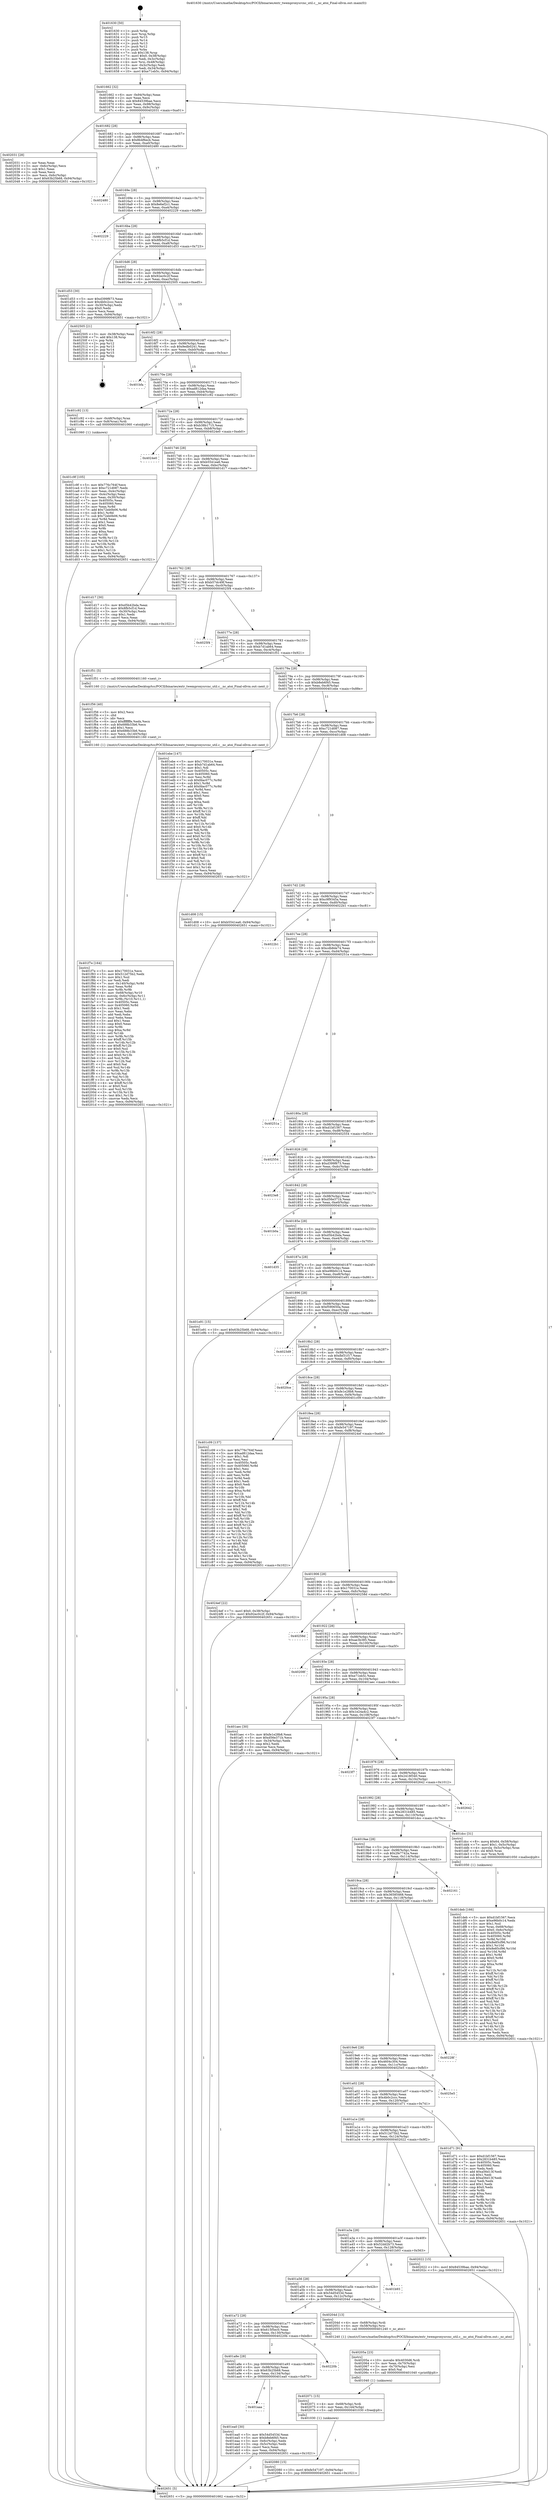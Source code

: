 digraph "0x401630" {
  label = "0x401630 (/mnt/c/Users/mathe/Desktop/tcc/POCII/binaries/extr_twemproxysrcnc_util.c__nc_atoi_Final-ollvm.out::main(0))"
  labelloc = "t"
  node[shape=record]

  Entry [label="",width=0.3,height=0.3,shape=circle,fillcolor=black,style=filled]
  "0x401662" [label="{
     0x401662 [32]\l
     | [instrs]\l
     &nbsp;&nbsp;0x401662 \<+6\>: mov -0x94(%rbp),%eax\l
     &nbsp;&nbsp;0x401668 \<+2\>: mov %eax,%ecx\l
     &nbsp;&nbsp;0x40166a \<+6\>: sub $0x84539bae,%ecx\l
     &nbsp;&nbsp;0x401670 \<+6\>: mov %eax,-0x98(%rbp)\l
     &nbsp;&nbsp;0x401676 \<+6\>: mov %ecx,-0x9c(%rbp)\l
     &nbsp;&nbsp;0x40167c \<+6\>: je 0000000000402031 \<main+0xa01\>\l
  }"]
  "0x402031" [label="{
     0x402031 [28]\l
     | [instrs]\l
     &nbsp;&nbsp;0x402031 \<+2\>: xor %eax,%eax\l
     &nbsp;&nbsp;0x402033 \<+3\>: mov -0x6c(%rbp),%ecx\l
     &nbsp;&nbsp;0x402036 \<+3\>: sub $0x1,%eax\l
     &nbsp;&nbsp;0x402039 \<+2\>: sub %eax,%ecx\l
     &nbsp;&nbsp;0x40203b \<+3\>: mov %ecx,-0x6c(%rbp)\l
     &nbsp;&nbsp;0x40203e \<+10\>: movl $0x63b25b68,-0x94(%rbp)\l
     &nbsp;&nbsp;0x402048 \<+5\>: jmp 0000000000402651 \<main+0x1021\>\l
  }"]
  "0x401682" [label="{
     0x401682 [28]\l
     | [instrs]\l
     &nbsp;&nbsp;0x401682 \<+5\>: jmp 0000000000401687 \<main+0x57\>\l
     &nbsp;&nbsp;0x401687 \<+6\>: mov -0x98(%rbp),%eax\l
     &nbsp;&nbsp;0x40168d \<+5\>: sub $0x8b4f6ecb,%eax\l
     &nbsp;&nbsp;0x401692 \<+6\>: mov %eax,-0xa0(%rbp)\l
     &nbsp;&nbsp;0x401698 \<+6\>: je 0000000000402480 \<main+0xe50\>\l
  }"]
  Exit [label="",width=0.3,height=0.3,shape=circle,fillcolor=black,style=filled,peripheries=2]
  "0x402480" [label="{
     0x402480\l
  }", style=dashed]
  "0x40169e" [label="{
     0x40169e [28]\l
     | [instrs]\l
     &nbsp;&nbsp;0x40169e \<+5\>: jmp 00000000004016a3 \<main+0x73\>\l
     &nbsp;&nbsp;0x4016a3 \<+6\>: mov -0x98(%rbp),%eax\l
     &nbsp;&nbsp;0x4016a9 \<+5\>: sub $0x8e6ef2c1,%eax\l
     &nbsp;&nbsp;0x4016ae \<+6\>: mov %eax,-0xa4(%rbp)\l
     &nbsp;&nbsp;0x4016b4 \<+6\>: je 0000000000402229 \<main+0xbf9\>\l
  }"]
  "0x402080" [label="{
     0x402080 [15]\l
     | [instrs]\l
     &nbsp;&nbsp;0x402080 \<+10\>: movl $0xfe547197,-0x94(%rbp)\l
     &nbsp;&nbsp;0x40208a \<+5\>: jmp 0000000000402651 \<main+0x1021\>\l
  }"]
  "0x402229" [label="{
     0x402229\l
  }", style=dashed]
  "0x4016ba" [label="{
     0x4016ba [28]\l
     | [instrs]\l
     &nbsp;&nbsp;0x4016ba \<+5\>: jmp 00000000004016bf \<main+0x8f\>\l
     &nbsp;&nbsp;0x4016bf \<+6\>: mov -0x98(%rbp),%eax\l
     &nbsp;&nbsp;0x4016c5 \<+5\>: sub $0x8fb5cf1d,%eax\l
     &nbsp;&nbsp;0x4016ca \<+6\>: mov %eax,-0xa8(%rbp)\l
     &nbsp;&nbsp;0x4016d0 \<+6\>: je 0000000000401d53 \<main+0x723\>\l
  }"]
  "0x402071" [label="{
     0x402071 [15]\l
     | [instrs]\l
     &nbsp;&nbsp;0x402071 \<+4\>: mov -0x68(%rbp),%rdi\l
     &nbsp;&nbsp;0x402075 \<+6\>: mov %eax,-0x144(%rbp)\l
     &nbsp;&nbsp;0x40207b \<+5\>: call 0000000000401030 \<free@plt\>\l
     | [calls]\l
     &nbsp;&nbsp;0x401030 \{1\} (unknown)\l
  }"]
  "0x401d53" [label="{
     0x401d53 [30]\l
     | [instrs]\l
     &nbsp;&nbsp;0x401d53 \<+5\>: mov $0xd399f673,%eax\l
     &nbsp;&nbsp;0x401d58 \<+5\>: mov $0x4b0c2ccc,%ecx\l
     &nbsp;&nbsp;0x401d5d \<+3\>: mov -0x30(%rbp),%edx\l
     &nbsp;&nbsp;0x401d60 \<+3\>: cmp $0x0,%edx\l
     &nbsp;&nbsp;0x401d63 \<+3\>: cmove %ecx,%eax\l
     &nbsp;&nbsp;0x401d66 \<+6\>: mov %eax,-0x94(%rbp)\l
     &nbsp;&nbsp;0x401d6c \<+5\>: jmp 0000000000402651 \<main+0x1021\>\l
  }"]
  "0x4016d6" [label="{
     0x4016d6 [28]\l
     | [instrs]\l
     &nbsp;&nbsp;0x4016d6 \<+5\>: jmp 00000000004016db \<main+0xab\>\l
     &nbsp;&nbsp;0x4016db \<+6\>: mov -0x98(%rbp),%eax\l
     &nbsp;&nbsp;0x4016e1 \<+5\>: sub $0x92ec0c2f,%eax\l
     &nbsp;&nbsp;0x4016e6 \<+6\>: mov %eax,-0xac(%rbp)\l
     &nbsp;&nbsp;0x4016ec \<+6\>: je 0000000000402505 \<main+0xed5\>\l
  }"]
  "0x40205a" [label="{
     0x40205a [23]\l
     | [instrs]\l
     &nbsp;&nbsp;0x40205a \<+10\>: movabs $0x4030d6,%rdi\l
     &nbsp;&nbsp;0x402064 \<+3\>: mov %eax,-0x70(%rbp)\l
     &nbsp;&nbsp;0x402067 \<+3\>: mov -0x70(%rbp),%esi\l
     &nbsp;&nbsp;0x40206a \<+2\>: mov $0x0,%al\l
     &nbsp;&nbsp;0x40206c \<+5\>: call 0000000000401040 \<printf@plt\>\l
     | [calls]\l
     &nbsp;&nbsp;0x401040 \{1\} (unknown)\l
  }"]
  "0x402505" [label="{
     0x402505 [21]\l
     | [instrs]\l
     &nbsp;&nbsp;0x402505 \<+3\>: mov -0x38(%rbp),%eax\l
     &nbsp;&nbsp;0x402508 \<+7\>: add $0x138,%rsp\l
     &nbsp;&nbsp;0x40250f \<+1\>: pop %rbx\l
     &nbsp;&nbsp;0x402510 \<+2\>: pop %r12\l
     &nbsp;&nbsp;0x402512 \<+2\>: pop %r13\l
     &nbsp;&nbsp;0x402514 \<+2\>: pop %r14\l
     &nbsp;&nbsp;0x402516 \<+2\>: pop %r15\l
     &nbsp;&nbsp;0x402518 \<+1\>: pop %rbp\l
     &nbsp;&nbsp;0x402519 \<+1\>: ret\l
  }"]
  "0x4016f2" [label="{
     0x4016f2 [28]\l
     | [instrs]\l
     &nbsp;&nbsp;0x4016f2 \<+5\>: jmp 00000000004016f7 \<main+0xc7\>\l
     &nbsp;&nbsp;0x4016f7 \<+6\>: mov -0x98(%rbp),%eax\l
     &nbsp;&nbsp;0x4016fd \<+5\>: sub $0x9edb0241,%eax\l
     &nbsp;&nbsp;0x401702 \<+6\>: mov %eax,-0xb0(%rbp)\l
     &nbsp;&nbsp;0x401708 \<+6\>: je 0000000000401bfa \<main+0x5ca\>\l
  }"]
  "0x401f7e" [label="{
     0x401f7e [164]\l
     | [instrs]\l
     &nbsp;&nbsp;0x401f7e \<+5\>: mov $0x170031e,%ecx\l
     &nbsp;&nbsp;0x401f83 \<+5\>: mov $0x512d75b2,%edx\l
     &nbsp;&nbsp;0x401f88 \<+3\>: mov $0x1,%sil\l
     &nbsp;&nbsp;0x401f8b \<+2\>: xor %edi,%edi\l
     &nbsp;&nbsp;0x401f8d \<+7\>: mov -0x140(%rbp),%r8d\l
     &nbsp;&nbsp;0x401f94 \<+4\>: imul %eax,%r8d\l
     &nbsp;&nbsp;0x401f98 \<+3\>: mov %r8b,%r9b\l
     &nbsp;&nbsp;0x401f9b \<+4\>: mov -0x68(%rbp),%r10\l
     &nbsp;&nbsp;0x401f9f \<+4\>: movslq -0x6c(%rbp),%r11\l
     &nbsp;&nbsp;0x401fa3 \<+4\>: mov %r9b,(%r10,%r11,1)\l
     &nbsp;&nbsp;0x401fa7 \<+7\>: mov 0x40505c,%eax\l
     &nbsp;&nbsp;0x401fae \<+8\>: mov 0x405060,%r8d\l
     &nbsp;&nbsp;0x401fb6 \<+3\>: sub $0x1,%edi\l
     &nbsp;&nbsp;0x401fb9 \<+2\>: mov %eax,%ebx\l
     &nbsp;&nbsp;0x401fbb \<+2\>: add %edi,%ebx\l
     &nbsp;&nbsp;0x401fbd \<+3\>: imul %ebx,%eax\l
     &nbsp;&nbsp;0x401fc0 \<+3\>: and $0x1,%eax\l
     &nbsp;&nbsp;0x401fc3 \<+3\>: cmp $0x0,%eax\l
     &nbsp;&nbsp;0x401fc6 \<+4\>: sete %r9b\l
     &nbsp;&nbsp;0x401fca \<+4\>: cmp $0xa,%r8d\l
     &nbsp;&nbsp;0x401fce \<+4\>: setl %r14b\l
     &nbsp;&nbsp;0x401fd2 \<+3\>: mov %r9b,%r15b\l
     &nbsp;&nbsp;0x401fd5 \<+4\>: xor $0xff,%r15b\l
     &nbsp;&nbsp;0x401fd9 \<+3\>: mov %r14b,%r12b\l
     &nbsp;&nbsp;0x401fdc \<+4\>: xor $0xff,%r12b\l
     &nbsp;&nbsp;0x401fe0 \<+4\>: xor $0x0,%sil\l
     &nbsp;&nbsp;0x401fe4 \<+3\>: mov %r15b,%r13b\l
     &nbsp;&nbsp;0x401fe7 \<+4\>: and $0x0,%r13b\l
     &nbsp;&nbsp;0x401feb \<+3\>: and %sil,%r9b\l
     &nbsp;&nbsp;0x401fee \<+3\>: mov %r12b,%al\l
     &nbsp;&nbsp;0x401ff1 \<+2\>: and $0x0,%al\l
     &nbsp;&nbsp;0x401ff3 \<+3\>: and %sil,%r14b\l
     &nbsp;&nbsp;0x401ff6 \<+3\>: or %r9b,%r13b\l
     &nbsp;&nbsp;0x401ff9 \<+3\>: or %r14b,%al\l
     &nbsp;&nbsp;0x401ffc \<+3\>: xor %al,%r13b\l
     &nbsp;&nbsp;0x401fff \<+3\>: or %r12b,%r15b\l
     &nbsp;&nbsp;0x402002 \<+4\>: xor $0xff,%r15b\l
     &nbsp;&nbsp;0x402006 \<+4\>: or $0x0,%sil\l
     &nbsp;&nbsp;0x40200a \<+3\>: and %sil,%r15b\l
     &nbsp;&nbsp;0x40200d \<+3\>: or %r15b,%r13b\l
     &nbsp;&nbsp;0x402010 \<+4\>: test $0x1,%r13b\l
     &nbsp;&nbsp;0x402014 \<+3\>: cmovne %edx,%ecx\l
     &nbsp;&nbsp;0x402017 \<+6\>: mov %ecx,-0x94(%rbp)\l
     &nbsp;&nbsp;0x40201d \<+5\>: jmp 0000000000402651 \<main+0x1021\>\l
  }"]
  "0x401bfa" [label="{
     0x401bfa\l
  }", style=dashed]
  "0x40170e" [label="{
     0x40170e [28]\l
     | [instrs]\l
     &nbsp;&nbsp;0x40170e \<+5\>: jmp 0000000000401713 \<main+0xe3\>\l
     &nbsp;&nbsp;0x401713 \<+6\>: mov -0x98(%rbp),%eax\l
     &nbsp;&nbsp;0x401719 \<+5\>: sub $0xad812daa,%eax\l
     &nbsp;&nbsp;0x40171e \<+6\>: mov %eax,-0xb4(%rbp)\l
     &nbsp;&nbsp;0x401724 \<+6\>: je 0000000000401c92 \<main+0x662\>\l
  }"]
  "0x401f56" [label="{
     0x401f56 [40]\l
     | [instrs]\l
     &nbsp;&nbsp;0x401f56 \<+5\>: mov $0x2,%ecx\l
     &nbsp;&nbsp;0x401f5b \<+1\>: cltd\l
     &nbsp;&nbsp;0x401f5c \<+2\>: idiv %ecx\l
     &nbsp;&nbsp;0x401f5e \<+6\>: imul $0xfffffffe,%edx,%ecx\l
     &nbsp;&nbsp;0x401f64 \<+6\>: sub $0x688b33b6,%ecx\l
     &nbsp;&nbsp;0x401f6a \<+3\>: add $0x1,%ecx\l
     &nbsp;&nbsp;0x401f6d \<+6\>: add $0x688b33b6,%ecx\l
     &nbsp;&nbsp;0x401f73 \<+6\>: mov %ecx,-0x140(%rbp)\l
     &nbsp;&nbsp;0x401f79 \<+5\>: call 0000000000401160 \<next_i\>\l
     | [calls]\l
     &nbsp;&nbsp;0x401160 \{1\} (/mnt/c/Users/mathe/Desktop/tcc/POCII/binaries/extr_twemproxysrcnc_util.c__nc_atoi_Final-ollvm.out::next_i)\l
  }"]
  "0x401c92" [label="{
     0x401c92 [13]\l
     | [instrs]\l
     &nbsp;&nbsp;0x401c92 \<+4\>: mov -0x48(%rbp),%rax\l
     &nbsp;&nbsp;0x401c96 \<+4\>: mov 0x8(%rax),%rdi\l
     &nbsp;&nbsp;0x401c9a \<+5\>: call 0000000000401060 \<atoi@plt\>\l
     | [calls]\l
     &nbsp;&nbsp;0x401060 \{1\} (unknown)\l
  }"]
  "0x40172a" [label="{
     0x40172a [28]\l
     | [instrs]\l
     &nbsp;&nbsp;0x40172a \<+5\>: jmp 000000000040172f \<main+0xff\>\l
     &nbsp;&nbsp;0x40172f \<+6\>: mov -0x98(%rbp),%eax\l
     &nbsp;&nbsp;0x401735 \<+5\>: sub $0xb38b1715,%eax\l
     &nbsp;&nbsp;0x40173a \<+6\>: mov %eax,-0xb8(%rbp)\l
     &nbsp;&nbsp;0x401740 \<+6\>: je 00000000004024e0 \<main+0xeb0\>\l
  }"]
  "0x401aaa" [label="{
     0x401aaa\l
  }", style=dashed]
  "0x4024e0" [label="{
     0x4024e0\l
  }", style=dashed]
  "0x401746" [label="{
     0x401746 [28]\l
     | [instrs]\l
     &nbsp;&nbsp;0x401746 \<+5\>: jmp 000000000040174b \<main+0x11b\>\l
     &nbsp;&nbsp;0x40174b \<+6\>: mov -0x98(%rbp),%eax\l
     &nbsp;&nbsp;0x401751 \<+5\>: sub $0xb5541ea6,%eax\l
     &nbsp;&nbsp;0x401756 \<+6\>: mov %eax,-0xbc(%rbp)\l
     &nbsp;&nbsp;0x40175c \<+6\>: je 0000000000401d17 \<main+0x6e7\>\l
  }"]
  "0x401ea0" [label="{
     0x401ea0 [30]\l
     | [instrs]\l
     &nbsp;&nbsp;0x401ea0 \<+5\>: mov $0x54d5453d,%eax\l
     &nbsp;&nbsp;0x401ea5 \<+5\>: mov $0xb8eb6f45,%ecx\l
     &nbsp;&nbsp;0x401eaa \<+3\>: mov -0x6c(%rbp),%edx\l
     &nbsp;&nbsp;0x401ead \<+3\>: cmp -0x5c(%rbp),%edx\l
     &nbsp;&nbsp;0x401eb0 \<+3\>: cmovl %ecx,%eax\l
     &nbsp;&nbsp;0x401eb3 \<+6\>: mov %eax,-0x94(%rbp)\l
     &nbsp;&nbsp;0x401eb9 \<+5\>: jmp 0000000000402651 \<main+0x1021\>\l
  }"]
  "0x401d17" [label="{
     0x401d17 [30]\l
     | [instrs]\l
     &nbsp;&nbsp;0x401d17 \<+5\>: mov $0xd5b42bda,%eax\l
     &nbsp;&nbsp;0x401d1c \<+5\>: mov $0x8fb5cf1d,%ecx\l
     &nbsp;&nbsp;0x401d21 \<+3\>: mov -0x30(%rbp),%edx\l
     &nbsp;&nbsp;0x401d24 \<+3\>: cmp $0x1,%edx\l
     &nbsp;&nbsp;0x401d27 \<+3\>: cmovl %ecx,%eax\l
     &nbsp;&nbsp;0x401d2a \<+6\>: mov %eax,-0x94(%rbp)\l
     &nbsp;&nbsp;0x401d30 \<+5\>: jmp 0000000000402651 \<main+0x1021\>\l
  }"]
  "0x401762" [label="{
     0x401762 [28]\l
     | [instrs]\l
     &nbsp;&nbsp;0x401762 \<+5\>: jmp 0000000000401767 \<main+0x137\>\l
     &nbsp;&nbsp;0x401767 \<+6\>: mov -0x98(%rbp),%eax\l
     &nbsp;&nbsp;0x40176d \<+5\>: sub $0xb57dc49f,%eax\l
     &nbsp;&nbsp;0x401772 \<+6\>: mov %eax,-0xc0(%rbp)\l
     &nbsp;&nbsp;0x401778 \<+6\>: je 00000000004025f4 \<main+0xfc4\>\l
  }"]
  "0x401a8e" [label="{
     0x401a8e [28]\l
     | [instrs]\l
     &nbsp;&nbsp;0x401a8e \<+5\>: jmp 0000000000401a93 \<main+0x463\>\l
     &nbsp;&nbsp;0x401a93 \<+6\>: mov -0x98(%rbp),%eax\l
     &nbsp;&nbsp;0x401a99 \<+5\>: sub $0x63b25b68,%eax\l
     &nbsp;&nbsp;0x401a9e \<+6\>: mov %eax,-0x134(%rbp)\l
     &nbsp;&nbsp;0x401aa4 \<+6\>: je 0000000000401ea0 \<main+0x870\>\l
  }"]
  "0x4025f4" [label="{
     0x4025f4\l
  }", style=dashed]
  "0x40177e" [label="{
     0x40177e [28]\l
     | [instrs]\l
     &nbsp;&nbsp;0x40177e \<+5\>: jmp 0000000000401783 \<main+0x153\>\l
     &nbsp;&nbsp;0x401783 \<+6\>: mov -0x98(%rbp),%eax\l
     &nbsp;&nbsp;0x401789 \<+5\>: sub $0xb7d1ab64,%eax\l
     &nbsp;&nbsp;0x40178e \<+6\>: mov %eax,-0xc4(%rbp)\l
     &nbsp;&nbsp;0x401794 \<+6\>: je 0000000000401f51 \<main+0x921\>\l
  }"]
  "0x40220b" [label="{
     0x40220b\l
  }", style=dashed]
  "0x401f51" [label="{
     0x401f51 [5]\l
     | [instrs]\l
     &nbsp;&nbsp;0x401f51 \<+5\>: call 0000000000401160 \<next_i\>\l
     | [calls]\l
     &nbsp;&nbsp;0x401160 \{1\} (/mnt/c/Users/mathe/Desktop/tcc/POCII/binaries/extr_twemproxysrcnc_util.c__nc_atoi_Final-ollvm.out::next_i)\l
  }"]
  "0x40179a" [label="{
     0x40179a [28]\l
     | [instrs]\l
     &nbsp;&nbsp;0x40179a \<+5\>: jmp 000000000040179f \<main+0x16f\>\l
     &nbsp;&nbsp;0x40179f \<+6\>: mov -0x98(%rbp),%eax\l
     &nbsp;&nbsp;0x4017a5 \<+5\>: sub $0xb8eb6f45,%eax\l
     &nbsp;&nbsp;0x4017aa \<+6\>: mov %eax,-0xc8(%rbp)\l
     &nbsp;&nbsp;0x4017b0 \<+6\>: je 0000000000401ebe \<main+0x88e\>\l
  }"]
  "0x401a72" [label="{
     0x401a72 [28]\l
     | [instrs]\l
     &nbsp;&nbsp;0x401a72 \<+5\>: jmp 0000000000401a77 \<main+0x447\>\l
     &nbsp;&nbsp;0x401a77 \<+6\>: mov -0x98(%rbp),%eax\l
     &nbsp;&nbsp;0x401a7d \<+5\>: sub $0x615f5ec0,%eax\l
     &nbsp;&nbsp;0x401a82 \<+6\>: mov %eax,-0x130(%rbp)\l
     &nbsp;&nbsp;0x401a88 \<+6\>: je 000000000040220b \<main+0xbdb\>\l
  }"]
  "0x401ebe" [label="{
     0x401ebe [147]\l
     | [instrs]\l
     &nbsp;&nbsp;0x401ebe \<+5\>: mov $0x170031e,%eax\l
     &nbsp;&nbsp;0x401ec3 \<+5\>: mov $0xb7d1ab64,%ecx\l
     &nbsp;&nbsp;0x401ec8 \<+2\>: mov $0x1,%dl\l
     &nbsp;&nbsp;0x401eca \<+7\>: mov 0x40505c,%esi\l
     &nbsp;&nbsp;0x401ed1 \<+7\>: mov 0x405060,%edi\l
     &nbsp;&nbsp;0x401ed8 \<+3\>: mov %esi,%r8d\l
     &nbsp;&nbsp;0x401edb \<+7\>: sub $0xfdac077c,%r8d\l
     &nbsp;&nbsp;0x401ee2 \<+4\>: sub $0x1,%r8d\l
     &nbsp;&nbsp;0x401ee6 \<+7\>: add $0xfdac077c,%r8d\l
     &nbsp;&nbsp;0x401eed \<+4\>: imul %r8d,%esi\l
     &nbsp;&nbsp;0x401ef1 \<+3\>: and $0x1,%esi\l
     &nbsp;&nbsp;0x401ef4 \<+3\>: cmp $0x0,%esi\l
     &nbsp;&nbsp;0x401ef7 \<+4\>: sete %r9b\l
     &nbsp;&nbsp;0x401efb \<+3\>: cmp $0xa,%edi\l
     &nbsp;&nbsp;0x401efe \<+4\>: setl %r10b\l
     &nbsp;&nbsp;0x401f02 \<+3\>: mov %r9b,%r11b\l
     &nbsp;&nbsp;0x401f05 \<+4\>: xor $0xff,%r11b\l
     &nbsp;&nbsp;0x401f09 \<+3\>: mov %r10b,%bl\l
     &nbsp;&nbsp;0x401f0c \<+3\>: xor $0xff,%bl\l
     &nbsp;&nbsp;0x401f0f \<+3\>: xor $0x0,%dl\l
     &nbsp;&nbsp;0x401f12 \<+3\>: mov %r11b,%r14b\l
     &nbsp;&nbsp;0x401f15 \<+4\>: and $0x0,%r14b\l
     &nbsp;&nbsp;0x401f19 \<+3\>: and %dl,%r9b\l
     &nbsp;&nbsp;0x401f1c \<+3\>: mov %bl,%r15b\l
     &nbsp;&nbsp;0x401f1f \<+4\>: and $0x0,%r15b\l
     &nbsp;&nbsp;0x401f23 \<+3\>: and %dl,%r10b\l
     &nbsp;&nbsp;0x401f26 \<+3\>: or %r9b,%r14b\l
     &nbsp;&nbsp;0x401f29 \<+3\>: or %r10b,%r15b\l
     &nbsp;&nbsp;0x401f2c \<+3\>: xor %r15b,%r14b\l
     &nbsp;&nbsp;0x401f2f \<+3\>: or %bl,%r11b\l
     &nbsp;&nbsp;0x401f32 \<+4\>: xor $0xff,%r11b\l
     &nbsp;&nbsp;0x401f36 \<+3\>: or $0x0,%dl\l
     &nbsp;&nbsp;0x401f39 \<+3\>: and %dl,%r11b\l
     &nbsp;&nbsp;0x401f3c \<+3\>: or %r11b,%r14b\l
     &nbsp;&nbsp;0x401f3f \<+4\>: test $0x1,%r14b\l
     &nbsp;&nbsp;0x401f43 \<+3\>: cmovne %ecx,%eax\l
     &nbsp;&nbsp;0x401f46 \<+6\>: mov %eax,-0x94(%rbp)\l
     &nbsp;&nbsp;0x401f4c \<+5\>: jmp 0000000000402651 \<main+0x1021\>\l
  }"]
  "0x4017b6" [label="{
     0x4017b6 [28]\l
     | [instrs]\l
     &nbsp;&nbsp;0x4017b6 \<+5\>: jmp 00000000004017bb \<main+0x18b\>\l
     &nbsp;&nbsp;0x4017bb \<+6\>: mov -0x98(%rbp),%eax\l
     &nbsp;&nbsp;0x4017c1 \<+5\>: sub $0xc721d087,%eax\l
     &nbsp;&nbsp;0x4017c6 \<+6\>: mov %eax,-0xcc(%rbp)\l
     &nbsp;&nbsp;0x4017cc \<+6\>: je 0000000000401d08 \<main+0x6d8\>\l
  }"]
  "0x40204d" [label="{
     0x40204d [13]\l
     | [instrs]\l
     &nbsp;&nbsp;0x40204d \<+4\>: mov -0x68(%rbp),%rdi\l
     &nbsp;&nbsp;0x402051 \<+4\>: mov -0x58(%rbp),%rsi\l
     &nbsp;&nbsp;0x402055 \<+5\>: call 0000000000401240 \<_nc_atoi\>\l
     | [calls]\l
     &nbsp;&nbsp;0x401240 \{1\} (/mnt/c/Users/mathe/Desktop/tcc/POCII/binaries/extr_twemproxysrcnc_util.c__nc_atoi_Final-ollvm.out::_nc_atoi)\l
  }"]
  "0x401d08" [label="{
     0x401d08 [15]\l
     | [instrs]\l
     &nbsp;&nbsp;0x401d08 \<+10\>: movl $0xb5541ea6,-0x94(%rbp)\l
     &nbsp;&nbsp;0x401d12 \<+5\>: jmp 0000000000402651 \<main+0x1021\>\l
  }"]
  "0x4017d2" [label="{
     0x4017d2 [28]\l
     | [instrs]\l
     &nbsp;&nbsp;0x4017d2 \<+5\>: jmp 00000000004017d7 \<main+0x1a7\>\l
     &nbsp;&nbsp;0x4017d7 \<+6\>: mov -0x98(%rbp),%eax\l
     &nbsp;&nbsp;0x4017dd \<+5\>: sub $0xc9f9345a,%eax\l
     &nbsp;&nbsp;0x4017e2 \<+6\>: mov %eax,-0xd0(%rbp)\l
     &nbsp;&nbsp;0x4017e8 \<+6\>: je 00000000004022b1 \<main+0xc81\>\l
  }"]
  "0x401a56" [label="{
     0x401a56 [28]\l
     | [instrs]\l
     &nbsp;&nbsp;0x401a56 \<+5\>: jmp 0000000000401a5b \<main+0x42b\>\l
     &nbsp;&nbsp;0x401a5b \<+6\>: mov -0x98(%rbp),%eax\l
     &nbsp;&nbsp;0x401a61 \<+5\>: sub $0x54d5453d,%eax\l
     &nbsp;&nbsp;0x401a66 \<+6\>: mov %eax,-0x12c(%rbp)\l
     &nbsp;&nbsp;0x401a6c \<+6\>: je 000000000040204d \<main+0xa1d\>\l
  }"]
  "0x4022b1" [label="{
     0x4022b1\l
  }", style=dashed]
  "0x4017ee" [label="{
     0x4017ee [28]\l
     | [instrs]\l
     &nbsp;&nbsp;0x4017ee \<+5\>: jmp 00000000004017f3 \<main+0x1c3\>\l
     &nbsp;&nbsp;0x4017f3 \<+6\>: mov -0x98(%rbp),%eax\l
     &nbsp;&nbsp;0x4017f9 \<+5\>: sub $0xcdb8de74,%eax\l
     &nbsp;&nbsp;0x4017fe \<+6\>: mov %eax,-0xd4(%rbp)\l
     &nbsp;&nbsp;0x401804 \<+6\>: je 000000000040251a \<main+0xeea\>\l
  }"]
  "0x401b93" [label="{
     0x401b93\l
  }", style=dashed]
  "0x40251a" [label="{
     0x40251a\l
  }", style=dashed]
  "0x40180a" [label="{
     0x40180a [28]\l
     | [instrs]\l
     &nbsp;&nbsp;0x40180a \<+5\>: jmp 000000000040180f \<main+0x1df\>\l
     &nbsp;&nbsp;0x40180f \<+6\>: mov -0x98(%rbp),%eax\l
     &nbsp;&nbsp;0x401815 \<+5\>: sub $0xd1bf1567,%eax\l
     &nbsp;&nbsp;0x40181a \<+6\>: mov %eax,-0xd8(%rbp)\l
     &nbsp;&nbsp;0x401820 \<+6\>: je 0000000000402554 \<main+0xf24\>\l
  }"]
  "0x401a3a" [label="{
     0x401a3a [28]\l
     | [instrs]\l
     &nbsp;&nbsp;0x401a3a \<+5\>: jmp 0000000000401a3f \<main+0x40f\>\l
     &nbsp;&nbsp;0x401a3f \<+6\>: mov -0x98(%rbp),%eax\l
     &nbsp;&nbsp;0x401a45 \<+5\>: sub $0x52dd2b73,%eax\l
     &nbsp;&nbsp;0x401a4a \<+6\>: mov %eax,-0x128(%rbp)\l
     &nbsp;&nbsp;0x401a50 \<+6\>: je 0000000000401b93 \<main+0x563\>\l
  }"]
  "0x402554" [label="{
     0x402554\l
  }", style=dashed]
  "0x401826" [label="{
     0x401826 [28]\l
     | [instrs]\l
     &nbsp;&nbsp;0x401826 \<+5\>: jmp 000000000040182b \<main+0x1fb\>\l
     &nbsp;&nbsp;0x40182b \<+6\>: mov -0x98(%rbp),%eax\l
     &nbsp;&nbsp;0x401831 \<+5\>: sub $0xd399f673,%eax\l
     &nbsp;&nbsp;0x401836 \<+6\>: mov %eax,-0xdc(%rbp)\l
     &nbsp;&nbsp;0x40183c \<+6\>: je 00000000004023e8 \<main+0xdb8\>\l
  }"]
  "0x402022" [label="{
     0x402022 [15]\l
     | [instrs]\l
     &nbsp;&nbsp;0x402022 \<+10\>: movl $0x84539bae,-0x94(%rbp)\l
     &nbsp;&nbsp;0x40202c \<+5\>: jmp 0000000000402651 \<main+0x1021\>\l
  }"]
  "0x4023e8" [label="{
     0x4023e8\l
  }", style=dashed]
  "0x401842" [label="{
     0x401842 [28]\l
     | [instrs]\l
     &nbsp;&nbsp;0x401842 \<+5\>: jmp 0000000000401847 \<main+0x217\>\l
     &nbsp;&nbsp;0x401847 \<+6\>: mov -0x98(%rbp),%eax\l
     &nbsp;&nbsp;0x40184d \<+5\>: sub $0xd56e371b,%eax\l
     &nbsp;&nbsp;0x401852 \<+6\>: mov %eax,-0xe0(%rbp)\l
     &nbsp;&nbsp;0x401858 \<+6\>: je 0000000000401b0a \<main+0x4da\>\l
  }"]
  "0x401deb" [label="{
     0x401deb [166]\l
     | [instrs]\l
     &nbsp;&nbsp;0x401deb \<+5\>: mov $0xd1bf1567,%ecx\l
     &nbsp;&nbsp;0x401df0 \<+5\>: mov $0xe96b0c14,%edx\l
     &nbsp;&nbsp;0x401df5 \<+3\>: mov $0x1,%sil\l
     &nbsp;&nbsp;0x401df8 \<+4\>: mov %rax,-0x68(%rbp)\l
     &nbsp;&nbsp;0x401dfc \<+7\>: movl $0x0,-0x6c(%rbp)\l
     &nbsp;&nbsp;0x401e03 \<+8\>: mov 0x40505c,%r8d\l
     &nbsp;&nbsp;0x401e0b \<+8\>: mov 0x405060,%r9d\l
     &nbsp;&nbsp;0x401e13 \<+3\>: mov %r8d,%r10d\l
     &nbsp;&nbsp;0x401e16 \<+7\>: add $0x8e85cf96,%r10d\l
     &nbsp;&nbsp;0x401e1d \<+4\>: sub $0x1,%r10d\l
     &nbsp;&nbsp;0x401e21 \<+7\>: sub $0x8e85cf96,%r10d\l
     &nbsp;&nbsp;0x401e28 \<+4\>: imul %r10d,%r8d\l
     &nbsp;&nbsp;0x401e2c \<+4\>: and $0x1,%r8d\l
     &nbsp;&nbsp;0x401e30 \<+4\>: cmp $0x0,%r8d\l
     &nbsp;&nbsp;0x401e34 \<+4\>: sete %r11b\l
     &nbsp;&nbsp;0x401e38 \<+4\>: cmp $0xa,%r9d\l
     &nbsp;&nbsp;0x401e3c \<+3\>: setl %bl\l
     &nbsp;&nbsp;0x401e3f \<+3\>: mov %r11b,%r14b\l
     &nbsp;&nbsp;0x401e42 \<+4\>: xor $0xff,%r14b\l
     &nbsp;&nbsp;0x401e46 \<+3\>: mov %bl,%r15b\l
     &nbsp;&nbsp;0x401e49 \<+4\>: xor $0xff,%r15b\l
     &nbsp;&nbsp;0x401e4d \<+4\>: xor $0x1,%sil\l
     &nbsp;&nbsp;0x401e51 \<+3\>: mov %r14b,%r12b\l
     &nbsp;&nbsp;0x401e54 \<+4\>: and $0xff,%r12b\l
     &nbsp;&nbsp;0x401e58 \<+3\>: and %sil,%r11b\l
     &nbsp;&nbsp;0x401e5b \<+3\>: mov %r15b,%r13b\l
     &nbsp;&nbsp;0x401e5e \<+4\>: and $0xff,%r13b\l
     &nbsp;&nbsp;0x401e62 \<+3\>: and %sil,%bl\l
     &nbsp;&nbsp;0x401e65 \<+3\>: or %r11b,%r12b\l
     &nbsp;&nbsp;0x401e68 \<+3\>: or %bl,%r13b\l
     &nbsp;&nbsp;0x401e6b \<+3\>: xor %r13b,%r12b\l
     &nbsp;&nbsp;0x401e6e \<+3\>: or %r15b,%r14b\l
     &nbsp;&nbsp;0x401e71 \<+4\>: xor $0xff,%r14b\l
     &nbsp;&nbsp;0x401e75 \<+4\>: or $0x1,%sil\l
     &nbsp;&nbsp;0x401e79 \<+3\>: and %sil,%r14b\l
     &nbsp;&nbsp;0x401e7c \<+3\>: or %r14b,%r12b\l
     &nbsp;&nbsp;0x401e7f \<+4\>: test $0x1,%r12b\l
     &nbsp;&nbsp;0x401e83 \<+3\>: cmovne %edx,%ecx\l
     &nbsp;&nbsp;0x401e86 \<+6\>: mov %ecx,-0x94(%rbp)\l
     &nbsp;&nbsp;0x401e8c \<+5\>: jmp 0000000000402651 \<main+0x1021\>\l
  }"]
  "0x401b0a" [label="{
     0x401b0a\l
  }", style=dashed]
  "0x40185e" [label="{
     0x40185e [28]\l
     | [instrs]\l
     &nbsp;&nbsp;0x40185e \<+5\>: jmp 0000000000401863 \<main+0x233\>\l
     &nbsp;&nbsp;0x401863 \<+6\>: mov -0x98(%rbp),%eax\l
     &nbsp;&nbsp;0x401869 \<+5\>: sub $0xd5b42bda,%eax\l
     &nbsp;&nbsp;0x40186e \<+6\>: mov %eax,-0xe4(%rbp)\l
     &nbsp;&nbsp;0x401874 \<+6\>: je 0000000000401d35 \<main+0x705\>\l
  }"]
  "0x401a1e" [label="{
     0x401a1e [28]\l
     | [instrs]\l
     &nbsp;&nbsp;0x401a1e \<+5\>: jmp 0000000000401a23 \<main+0x3f3\>\l
     &nbsp;&nbsp;0x401a23 \<+6\>: mov -0x98(%rbp),%eax\l
     &nbsp;&nbsp;0x401a29 \<+5\>: sub $0x512d75b2,%eax\l
     &nbsp;&nbsp;0x401a2e \<+6\>: mov %eax,-0x124(%rbp)\l
     &nbsp;&nbsp;0x401a34 \<+6\>: je 0000000000402022 \<main+0x9f2\>\l
  }"]
  "0x401d35" [label="{
     0x401d35\l
  }", style=dashed]
  "0x40187a" [label="{
     0x40187a [28]\l
     | [instrs]\l
     &nbsp;&nbsp;0x40187a \<+5\>: jmp 000000000040187f \<main+0x24f\>\l
     &nbsp;&nbsp;0x40187f \<+6\>: mov -0x98(%rbp),%eax\l
     &nbsp;&nbsp;0x401885 \<+5\>: sub $0xe96b0c14,%eax\l
     &nbsp;&nbsp;0x40188a \<+6\>: mov %eax,-0xe8(%rbp)\l
     &nbsp;&nbsp;0x401890 \<+6\>: je 0000000000401e91 \<main+0x861\>\l
  }"]
  "0x401d71" [label="{
     0x401d71 [91]\l
     | [instrs]\l
     &nbsp;&nbsp;0x401d71 \<+5\>: mov $0xd1bf1567,%eax\l
     &nbsp;&nbsp;0x401d76 \<+5\>: mov $0x2831b485,%ecx\l
     &nbsp;&nbsp;0x401d7b \<+7\>: mov 0x40505c,%edx\l
     &nbsp;&nbsp;0x401d82 \<+7\>: mov 0x405060,%esi\l
     &nbsp;&nbsp;0x401d89 \<+2\>: mov %edx,%edi\l
     &nbsp;&nbsp;0x401d8b \<+6\>: add $0xa56d13f,%edi\l
     &nbsp;&nbsp;0x401d91 \<+3\>: sub $0x1,%edi\l
     &nbsp;&nbsp;0x401d94 \<+6\>: sub $0xa56d13f,%edi\l
     &nbsp;&nbsp;0x401d9a \<+3\>: imul %edi,%edx\l
     &nbsp;&nbsp;0x401d9d \<+3\>: and $0x1,%edx\l
     &nbsp;&nbsp;0x401da0 \<+3\>: cmp $0x0,%edx\l
     &nbsp;&nbsp;0x401da3 \<+4\>: sete %r8b\l
     &nbsp;&nbsp;0x401da7 \<+3\>: cmp $0xa,%esi\l
     &nbsp;&nbsp;0x401daa \<+4\>: setl %r9b\l
     &nbsp;&nbsp;0x401dae \<+3\>: mov %r8b,%r10b\l
     &nbsp;&nbsp;0x401db1 \<+3\>: and %r9b,%r10b\l
     &nbsp;&nbsp;0x401db4 \<+3\>: xor %r9b,%r8b\l
     &nbsp;&nbsp;0x401db7 \<+3\>: or %r8b,%r10b\l
     &nbsp;&nbsp;0x401dba \<+4\>: test $0x1,%r10b\l
     &nbsp;&nbsp;0x401dbe \<+3\>: cmovne %ecx,%eax\l
     &nbsp;&nbsp;0x401dc1 \<+6\>: mov %eax,-0x94(%rbp)\l
     &nbsp;&nbsp;0x401dc7 \<+5\>: jmp 0000000000402651 \<main+0x1021\>\l
  }"]
  "0x401e91" [label="{
     0x401e91 [15]\l
     | [instrs]\l
     &nbsp;&nbsp;0x401e91 \<+10\>: movl $0x63b25b68,-0x94(%rbp)\l
     &nbsp;&nbsp;0x401e9b \<+5\>: jmp 0000000000402651 \<main+0x1021\>\l
  }"]
  "0x401896" [label="{
     0x401896 [28]\l
     | [instrs]\l
     &nbsp;&nbsp;0x401896 \<+5\>: jmp 000000000040189b \<main+0x26b\>\l
     &nbsp;&nbsp;0x40189b \<+6\>: mov -0x98(%rbp),%eax\l
     &nbsp;&nbsp;0x4018a1 \<+5\>: sub $0xf590650a,%eax\l
     &nbsp;&nbsp;0x4018a6 \<+6\>: mov %eax,-0xec(%rbp)\l
     &nbsp;&nbsp;0x4018ac \<+6\>: je 00000000004023d9 \<main+0xda9\>\l
  }"]
  "0x401a02" [label="{
     0x401a02 [28]\l
     | [instrs]\l
     &nbsp;&nbsp;0x401a02 \<+5\>: jmp 0000000000401a07 \<main+0x3d7\>\l
     &nbsp;&nbsp;0x401a07 \<+6\>: mov -0x98(%rbp),%eax\l
     &nbsp;&nbsp;0x401a0d \<+5\>: sub $0x4b0c2ccc,%eax\l
     &nbsp;&nbsp;0x401a12 \<+6\>: mov %eax,-0x120(%rbp)\l
     &nbsp;&nbsp;0x401a18 \<+6\>: je 0000000000401d71 \<main+0x741\>\l
  }"]
  "0x4023d9" [label="{
     0x4023d9\l
  }", style=dashed]
  "0x4018b2" [label="{
     0x4018b2 [28]\l
     | [instrs]\l
     &nbsp;&nbsp;0x4018b2 \<+5\>: jmp 00000000004018b7 \<main+0x287\>\l
     &nbsp;&nbsp;0x4018b7 \<+6\>: mov -0x98(%rbp),%eax\l
     &nbsp;&nbsp;0x4018bd \<+5\>: sub $0xfbf31f17,%eax\l
     &nbsp;&nbsp;0x4018c2 \<+6\>: mov %eax,-0xf0(%rbp)\l
     &nbsp;&nbsp;0x4018c8 \<+6\>: je 00000000004020ce \<main+0xa9e\>\l
  }"]
  "0x4025e5" [label="{
     0x4025e5\l
  }", style=dashed]
  "0x4020ce" [label="{
     0x4020ce\l
  }", style=dashed]
  "0x4018ce" [label="{
     0x4018ce [28]\l
     | [instrs]\l
     &nbsp;&nbsp;0x4018ce \<+5\>: jmp 00000000004018d3 \<main+0x2a3\>\l
     &nbsp;&nbsp;0x4018d3 \<+6\>: mov -0x98(%rbp),%eax\l
     &nbsp;&nbsp;0x4018d9 \<+5\>: sub $0xfe1e28b8,%eax\l
     &nbsp;&nbsp;0x4018de \<+6\>: mov %eax,-0xf4(%rbp)\l
     &nbsp;&nbsp;0x4018e4 \<+6\>: je 0000000000401c09 \<main+0x5d9\>\l
  }"]
  "0x4019e6" [label="{
     0x4019e6 [28]\l
     | [instrs]\l
     &nbsp;&nbsp;0x4019e6 \<+5\>: jmp 00000000004019eb \<main+0x3bb\>\l
     &nbsp;&nbsp;0x4019eb \<+6\>: mov -0x98(%rbp),%eax\l
     &nbsp;&nbsp;0x4019f1 \<+5\>: sub $0x4604c304,%eax\l
     &nbsp;&nbsp;0x4019f6 \<+6\>: mov %eax,-0x11c(%rbp)\l
     &nbsp;&nbsp;0x4019fc \<+6\>: je 00000000004025e5 \<main+0xfb5\>\l
  }"]
  "0x401c09" [label="{
     0x401c09 [137]\l
     | [instrs]\l
     &nbsp;&nbsp;0x401c09 \<+5\>: mov $0x776c764f,%eax\l
     &nbsp;&nbsp;0x401c0e \<+5\>: mov $0xad812daa,%ecx\l
     &nbsp;&nbsp;0x401c13 \<+2\>: mov $0x1,%dl\l
     &nbsp;&nbsp;0x401c15 \<+2\>: xor %esi,%esi\l
     &nbsp;&nbsp;0x401c17 \<+7\>: mov 0x40505c,%edi\l
     &nbsp;&nbsp;0x401c1e \<+8\>: mov 0x405060,%r8d\l
     &nbsp;&nbsp;0x401c26 \<+3\>: sub $0x1,%esi\l
     &nbsp;&nbsp;0x401c29 \<+3\>: mov %edi,%r9d\l
     &nbsp;&nbsp;0x401c2c \<+3\>: add %esi,%r9d\l
     &nbsp;&nbsp;0x401c2f \<+4\>: imul %r9d,%edi\l
     &nbsp;&nbsp;0x401c33 \<+3\>: and $0x1,%edi\l
     &nbsp;&nbsp;0x401c36 \<+3\>: cmp $0x0,%edi\l
     &nbsp;&nbsp;0x401c39 \<+4\>: sete %r10b\l
     &nbsp;&nbsp;0x401c3d \<+4\>: cmp $0xa,%r8d\l
     &nbsp;&nbsp;0x401c41 \<+4\>: setl %r11b\l
     &nbsp;&nbsp;0x401c45 \<+3\>: mov %r10b,%bl\l
     &nbsp;&nbsp;0x401c48 \<+3\>: xor $0xff,%bl\l
     &nbsp;&nbsp;0x401c4b \<+3\>: mov %r11b,%r14b\l
     &nbsp;&nbsp;0x401c4e \<+4\>: xor $0xff,%r14b\l
     &nbsp;&nbsp;0x401c52 \<+3\>: xor $0x1,%dl\l
     &nbsp;&nbsp;0x401c55 \<+3\>: mov %bl,%r15b\l
     &nbsp;&nbsp;0x401c58 \<+4\>: and $0xff,%r15b\l
     &nbsp;&nbsp;0x401c5c \<+3\>: and %dl,%r10b\l
     &nbsp;&nbsp;0x401c5f \<+3\>: mov %r14b,%r12b\l
     &nbsp;&nbsp;0x401c62 \<+4\>: and $0xff,%r12b\l
     &nbsp;&nbsp;0x401c66 \<+3\>: and %dl,%r11b\l
     &nbsp;&nbsp;0x401c69 \<+3\>: or %r10b,%r15b\l
     &nbsp;&nbsp;0x401c6c \<+3\>: or %r11b,%r12b\l
     &nbsp;&nbsp;0x401c6f \<+3\>: xor %r12b,%r15b\l
     &nbsp;&nbsp;0x401c72 \<+3\>: or %r14b,%bl\l
     &nbsp;&nbsp;0x401c75 \<+3\>: xor $0xff,%bl\l
     &nbsp;&nbsp;0x401c78 \<+3\>: or $0x1,%dl\l
     &nbsp;&nbsp;0x401c7b \<+2\>: and %dl,%bl\l
     &nbsp;&nbsp;0x401c7d \<+3\>: or %bl,%r15b\l
     &nbsp;&nbsp;0x401c80 \<+4\>: test $0x1,%r15b\l
     &nbsp;&nbsp;0x401c84 \<+3\>: cmovne %ecx,%eax\l
     &nbsp;&nbsp;0x401c87 \<+6\>: mov %eax,-0x94(%rbp)\l
     &nbsp;&nbsp;0x401c8d \<+5\>: jmp 0000000000402651 \<main+0x1021\>\l
  }"]
  "0x4018ea" [label="{
     0x4018ea [28]\l
     | [instrs]\l
     &nbsp;&nbsp;0x4018ea \<+5\>: jmp 00000000004018ef \<main+0x2bf\>\l
     &nbsp;&nbsp;0x4018ef \<+6\>: mov -0x98(%rbp),%eax\l
     &nbsp;&nbsp;0x4018f5 \<+5\>: sub $0xfe547197,%eax\l
     &nbsp;&nbsp;0x4018fa \<+6\>: mov %eax,-0xf8(%rbp)\l
     &nbsp;&nbsp;0x401900 \<+6\>: je 00000000004024ef \<main+0xebf\>\l
  }"]
  "0x40228f" [label="{
     0x40228f\l
  }", style=dashed]
  "0x4024ef" [label="{
     0x4024ef [22]\l
     | [instrs]\l
     &nbsp;&nbsp;0x4024ef \<+7\>: movl $0x0,-0x38(%rbp)\l
     &nbsp;&nbsp;0x4024f6 \<+10\>: movl $0x92ec0c2f,-0x94(%rbp)\l
     &nbsp;&nbsp;0x402500 \<+5\>: jmp 0000000000402651 \<main+0x1021\>\l
  }"]
  "0x401906" [label="{
     0x401906 [28]\l
     | [instrs]\l
     &nbsp;&nbsp;0x401906 \<+5\>: jmp 000000000040190b \<main+0x2db\>\l
     &nbsp;&nbsp;0x40190b \<+6\>: mov -0x98(%rbp),%eax\l
     &nbsp;&nbsp;0x401911 \<+5\>: sub $0x170031e,%eax\l
     &nbsp;&nbsp;0x401916 \<+6\>: mov %eax,-0xfc(%rbp)\l
     &nbsp;&nbsp;0x40191c \<+6\>: je 000000000040258d \<main+0xf5d\>\l
  }"]
  "0x4019ca" [label="{
     0x4019ca [28]\l
     | [instrs]\l
     &nbsp;&nbsp;0x4019ca \<+5\>: jmp 00000000004019cf \<main+0x39f\>\l
     &nbsp;&nbsp;0x4019cf \<+6\>: mov -0x98(%rbp),%eax\l
     &nbsp;&nbsp;0x4019d5 \<+5\>: sub $0x36585468,%eax\l
     &nbsp;&nbsp;0x4019da \<+6\>: mov %eax,-0x118(%rbp)\l
     &nbsp;&nbsp;0x4019e0 \<+6\>: je 000000000040228f \<main+0xc5f\>\l
  }"]
  "0x40258d" [label="{
     0x40258d\l
  }", style=dashed]
  "0x401922" [label="{
     0x401922 [28]\l
     | [instrs]\l
     &nbsp;&nbsp;0x401922 \<+5\>: jmp 0000000000401927 \<main+0x2f7\>\l
     &nbsp;&nbsp;0x401927 \<+6\>: mov -0x98(%rbp),%eax\l
     &nbsp;&nbsp;0x40192d \<+5\>: sub $0xae3b385,%eax\l
     &nbsp;&nbsp;0x401932 \<+6\>: mov %eax,-0x100(%rbp)\l
     &nbsp;&nbsp;0x401938 \<+6\>: je 000000000040208f \<main+0xa5f\>\l
  }"]
  "0x402161" [label="{
     0x402161\l
  }", style=dashed]
  "0x40208f" [label="{
     0x40208f\l
  }", style=dashed]
  "0x40193e" [label="{
     0x40193e [28]\l
     | [instrs]\l
     &nbsp;&nbsp;0x40193e \<+5\>: jmp 0000000000401943 \<main+0x313\>\l
     &nbsp;&nbsp;0x401943 \<+6\>: mov -0x98(%rbp),%eax\l
     &nbsp;&nbsp;0x401949 \<+5\>: sub $0xe71eb5c,%eax\l
     &nbsp;&nbsp;0x40194e \<+6\>: mov %eax,-0x104(%rbp)\l
     &nbsp;&nbsp;0x401954 \<+6\>: je 0000000000401aec \<main+0x4bc\>\l
  }"]
  "0x4019ae" [label="{
     0x4019ae [28]\l
     | [instrs]\l
     &nbsp;&nbsp;0x4019ae \<+5\>: jmp 00000000004019b3 \<main+0x383\>\l
     &nbsp;&nbsp;0x4019b3 \<+6\>: mov -0x98(%rbp),%eax\l
     &nbsp;&nbsp;0x4019b9 \<+5\>: sub $0x2fe7742a,%eax\l
     &nbsp;&nbsp;0x4019be \<+6\>: mov %eax,-0x114(%rbp)\l
     &nbsp;&nbsp;0x4019c4 \<+6\>: je 0000000000402161 \<main+0xb31\>\l
  }"]
  "0x401aec" [label="{
     0x401aec [30]\l
     | [instrs]\l
     &nbsp;&nbsp;0x401aec \<+5\>: mov $0xfe1e28b8,%eax\l
     &nbsp;&nbsp;0x401af1 \<+5\>: mov $0xd56e371b,%ecx\l
     &nbsp;&nbsp;0x401af6 \<+3\>: mov -0x34(%rbp),%edx\l
     &nbsp;&nbsp;0x401af9 \<+3\>: cmp $0x2,%edx\l
     &nbsp;&nbsp;0x401afc \<+3\>: cmovne %ecx,%eax\l
     &nbsp;&nbsp;0x401aff \<+6\>: mov %eax,-0x94(%rbp)\l
     &nbsp;&nbsp;0x401b05 \<+5\>: jmp 0000000000402651 \<main+0x1021\>\l
  }"]
  "0x40195a" [label="{
     0x40195a [28]\l
     | [instrs]\l
     &nbsp;&nbsp;0x40195a \<+5\>: jmp 000000000040195f \<main+0x32f\>\l
     &nbsp;&nbsp;0x40195f \<+6\>: mov -0x98(%rbp),%eax\l
     &nbsp;&nbsp;0x401965 \<+5\>: sub $0x1e24a4c2,%eax\l
     &nbsp;&nbsp;0x40196a \<+6\>: mov %eax,-0x108(%rbp)\l
     &nbsp;&nbsp;0x401970 \<+6\>: je 00000000004023f7 \<main+0xdc7\>\l
  }"]
  "0x402651" [label="{
     0x402651 [5]\l
     | [instrs]\l
     &nbsp;&nbsp;0x402651 \<+5\>: jmp 0000000000401662 \<main+0x32\>\l
  }"]
  "0x401630" [label="{
     0x401630 [50]\l
     | [instrs]\l
     &nbsp;&nbsp;0x401630 \<+1\>: push %rbp\l
     &nbsp;&nbsp;0x401631 \<+3\>: mov %rsp,%rbp\l
     &nbsp;&nbsp;0x401634 \<+2\>: push %r15\l
     &nbsp;&nbsp;0x401636 \<+2\>: push %r14\l
     &nbsp;&nbsp;0x401638 \<+2\>: push %r13\l
     &nbsp;&nbsp;0x40163a \<+2\>: push %r12\l
     &nbsp;&nbsp;0x40163c \<+1\>: push %rbx\l
     &nbsp;&nbsp;0x40163d \<+7\>: sub $0x138,%rsp\l
     &nbsp;&nbsp;0x401644 \<+7\>: movl $0x0,-0x38(%rbp)\l
     &nbsp;&nbsp;0x40164b \<+3\>: mov %edi,-0x3c(%rbp)\l
     &nbsp;&nbsp;0x40164e \<+4\>: mov %rsi,-0x48(%rbp)\l
     &nbsp;&nbsp;0x401652 \<+3\>: mov -0x3c(%rbp),%edi\l
     &nbsp;&nbsp;0x401655 \<+3\>: mov %edi,-0x34(%rbp)\l
     &nbsp;&nbsp;0x401658 \<+10\>: movl $0xe71eb5c,-0x94(%rbp)\l
  }"]
  "0x401c9f" [label="{
     0x401c9f [105]\l
     | [instrs]\l
     &nbsp;&nbsp;0x401c9f \<+5\>: mov $0x776c764f,%ecx\l
     &nbsp;&nbsp;0x401ca4 \<+5\>: mov $0xc721d087,%edx\l
     &nbsp;&nbsp;0x401ca9 \<+3\>: mov %eax,-0x4c(%rbp)\l
     &nbsp;&nbsp;0x401cac \<+3\>: mov -0x4c(%rbp),%eax\l
     &nbsp;&nbsp;0x401caf \<+3\>: mov %eax,-0x30(%rbp)\l
     &nbsp;&nbsp;0x401cb2 \<+7\>: mov 0x40505c,%eax\l
     &nbsp;&nbsp;0x401cb9 \<+7\>: mov 0x405060,%esi\l
     &nbsp;&nbsp;0x401cc0 \<+3\>: mov %eax,%r8d\l
     &nbsp;&nbsp;0x401cc3 \<+7\>: add $0x72eb0b06,%r8d\l
     &nbsp;&nbsp;0x401cca \<+4\>: sub $0x1,%r8d\l
     &nbsp;&nbsp;0x401cce \<+7\>: sub $0x72eb0b06,%r8d\l
     &nbsp;&nbsp;0x401cd5 \<+4\>: imul %r8d,%eax\l
     &nbsp;&nbsp;0x401cd9 \<+3\>: and $0x1,%eax\l
     &nbsp;&nbsp;0x401cdc \<+3\>: cmp $0x0,%eax\l
     &nbsp;&nbsp;0x401cdf \<+4\>: sete %r9b\l
     &nbsp;&nbsp;0x401ce3 \<+3\>: cmp $0xa,%esi\l
     &nbsp;&nbsp;0x401ce6 \<+4\>: setl %r10b\l
     &nbsp;&nbsp;0x401cea \<+3\>: mov %r9b,%r11b\l
     &nbsp;&nbsp;0x401ced \<+3\>: and %r10b,%r11b\l
     &nbsp;&nbsp;0x401cf0 \<+3\>: xor %r10b,%r9b\l
     &nbsp;&nbsp;0x401cf3 \<+3\>: or %r9b,%r11b\l
     &nbsp;&nbsp;0x401cf6 \<+4\>: test $0x1,%r11b\l
     &nbsp;&nbsp;0x401cfa \<+3\>: cmovne %edx,%ecx\l
     &nbsp;&nbsp;0x401cfd \<+6\>: mov %ecx,-0x94(%rbp)\l
     &nbsp;&nbsp;0x401d03 \<+5\>: jmp 0000000000402651 \<main+0x1021\>\l
  }"]
  "0x401dcc" [label="{
     0x401dcc [31]\l
     | [instrs]\l
     &nbsp;&nbsp;0x401dcc \<+8\>: movq $0x64,-0x58(%rbp)\l
     &nbsp;&nbsp;0x401dd4 \<+7\>: movl $0x1,-0x5c(%rbp)\l
     &nbsp;&nbsp;0x401ddb \<+4\>: movslq -0x5c(%rbp),%rax\l
     &nbsp;&nbsp;0x401ddf \<+4\>: shl $0x0,%rax\l
     &nbsp;&nbsp;0x401de3 \<+3\>: mov %rax,%rdi\l
     &nbsp;&nbsp;0x401de6 \<+5\>: call 0000000000401050 \<malloc@plt\>\l
     | [calls]\l
     &nbsp;&nbsp;0x401050 \{1\} (unknown)\l
  }"]
  "0x4023f7" [label="{
     0x4023f7\l
  }", style=dashed]
  "0x401976" [label="{
     0x401976 [28]\l
     | [instrs]\l
     &nbsp;&nbsp;0x401976 \<+5\>: jmp 000000000040197b \<main+0x34b\>\l
     &nbsp;&nbsp;0x40197b \<+6\>: mov -0x98(%rbp),%eax\l
     &nbsp;&nbsp;0x401981 \<+5\>: sub $0x2418f340,%eax\l
     &nbsp;&nbsp;0x401986 \<+6\>: mov %eax,-0x10c(%rbp)\l
     &nbsp;&nbsp;0x40198c \<+6\>: je 0000000000402642 \<main+0x1012\>\l
  }"]
  "0x401992" [label="{
     0x401992 [28]\l
     | [instrs]\l
     &nbsp;&nbsp;0x401992 \<+5\>: jmp 0000000000401997 \<main+0x367\>\l
     &nbsp;&nbsp;0x401997 \<+6\>: mov -0x98(%rbp),%eax\l
     &nbsp;&nbsp;0x40199d \<+5\>: sub $0x2831b485,%eax\l
     &nbsp;&nbsp;0x4019a2 \<+6\>: mov %eax,-0x110(%rbp)\l
     &nbsp;&nbsp;0x4019a8 \<+6\>: je 0000000000401dcc \<main+0x79c\>\l
  }"]
  "0x402642" [label="{
     0x402642\l
  }", style=dashed]
  Entry -> "0x401630" [label=" 1"]
  "0x401662" -> "0x402031" [label=" 1"]
  "0x401662" -> "0x401682" [label=" 17"]
  "0x402505" -> Exit [label=" 1"]
  "0x401682" -> "0x402480" [label=" 0"]
  "0x401682" -> "0x40169e" [label=" 17"]
  "0x4024ef" -> "0x402651" [label=" 1"]
  "0x40169e" -> "0x402229" [label=" 0"]
  "0x40169e" -> "0x4016ba" [label=" 17"]
  "0x402080" -> "0x402651" [label=" 1"]
  "0x4016ba" -> "0x401d53" [label=" 1"]
  "0x4016ba" -> "0x4016d6" [label=" 16"]
  "0x402071" -> "0x402080" [label=" 1"]
  "0x4016d6" -> "0x402505" [label=" 1"]
  "0x4016d6" -> "0x4016f2" [label=" 15"]
  "0x40205a" -> "0x402071" [label=" 1"]
  "0x4016f2" -> "0x401bfa" [label=" 0"]
  "0x4016f2" -> "0x40170e" [label=" 15"]
  "0x40204d" -> "0x40205a" [label=" 1"]
  "0x40170e" -> "0x401c92" [label=" 1"]
  "0x40170e" -> "0x40172a" [label=" 14"]
  "0x402031" -> "0x402651" [label=" 1"]
  "0x40172a" -> "0x4024e0" [label=" 0"]
  "0x40172a" -> "0x401746" [label=" 14"]
  "0x402022" -> "0x402651" [label=" 1"]
  "0x401746" -> "0x401d17" [label=" 1"]
  "0x401746" -> "0x401762" [label=" 13"]
  "0x401f7e" -> "0x402651" [label=" 1"]
  "0x401762" -> "0x4025f4" [label=" 0"]
  "0x401762" -> "0x40177e" [label=" 13"]
  "0x401f51" -> "0x401f56" [label=" 1"]
  "0x40177e" -> "0x401f51" [label=" 1"]
  "0x40177e" -> "0x40179a" [label=" 12"]
  "0x401ebe" -> "0x402651" [label=" 1"]
  "0x40179a" -> "0x401ebe" [label=" 1"]
  "0x40179a" -> "0x4017b6" [label=" 11"]
  "0x401a8e" -> "0x401aaa" [label=" 0"]
  "0x4017b6" -> "0x401d08" [label=" 1"]
  "0x4017b6" -> "0x4017d2" [label=" 10"]
  "0x401a8e" -> "0x401ea0" [label=" 2"]
  "0x4017d2" -> "0x4022b1" [label=" 0"]
  "0x4017d2" -> "0x4017ee" [label=" 10"]
  "0x401a72" -> "0x401a8e" [label=" 2"]
  "0x4017ee" -> "0x40251a" [label=" 0"]
  "0x4017ee" -> "0x40180a" [label=" 10"]
  "0x401a72" -> "0x40220b" [label=" 0"]
  "0x40180a" -> "0x402554" [label=" 0"]
  "0x40180a" -> "0x401826" [label=" 10"]
  "0x401a56" -> "0x401a72" [label=" 2"]
  "0x401826" -> "0x4023e8" [label=" 0"]
  "0x401826" -> "0x401842" [label=" 10"]
  "0x401a56" -> "0x40204d" [label=" 1"]
  "0x401842" -> "0x401b0a" [label=" 0"]
  "0x401842" -> "0x40185e" [label=" 10"]
  "0x401a3a" -> "0x401a56" [label=" 3"]
  "0x40185e" -> "0x401d35" [label=" 0"]
  "0x40185e" -> "0x40187a" [label=" 10"]
  "0x401a3a" -> "0x401b93" [label=" 0"]
  "0x40187a" -> "0x401e91" [label=" 1"]
  "0x40187a" -> "0x401896" [label=" 9"]
  "0x401ea0" -> "0x402651" [label=" 2"]
  "0x401896" -> "0x4023d9" [label=" 0"]
  "0x401896" -> "0x4018b2" [label=" 9"]
  "0x401a1e" -> "0x402022" [label=" 1"]
  "0x4018b2" -> "0x4020ce" [label=" 0"]
  "0x4018b2" -> "0x4018ce" [label=" 9"]
  "0x401f56" -> "0x401f7e" [label=" 1"]
  "0x4018ce" -> "0x401c09" [label=" 1"]
  "0x4018ce" -> "0x4018ea" [label=" 8"]
  "0x401deb" -> "0x402651" [label=" 1"]
  "0x4018ea" -> "0x4024ef" [label=" 1"]
  "0x4018ea" -> "0x401906" [label=" 7"]
  "0x401dcc" -> "0x401deb" [label=" 1"]
  "0x401906" -> "0x40258d" [label=" 0"]
  "0x401906" -> "0x401922" [label=" 7"]
  "0x401a02" -> "0x401a1e" [label=" 4"]
  "0x401922" -> "0x40208f" [label=" 0"]
  "0x401922" -> "0x40193e" [label=" 7"]
  "0x401a02" -> "0x401d71" [label=" 1"]
  "0x40193e" -> "0x401aec" [label=" 1"]
  "0x40193e" -> "0x40195a" [label=" 6"]
  "0x401aec" -> "0x402651" [label=" 1"]
  "0x401630" -> "0x401662" [label=" 1"]
  "0x402651" -> "0x401662" [label=" 17"]
  "0x401c09" -> "0x402651" [label=" 1"]
  "0x401c92" -> "0x401c9f" [label=" 1"]
  "0x401c9f" -> "0x402651" [label=" 1"]
  "0x401d08" -> "0x402651" [label=" 1"]
  "0x401d17" -> "0x402651" [label=" 1"]
  "0x401d53" -> "0x402651" [label=" 1"]
  "0x4019e6" -> "0x401a02" [label=" 5"]
  "0x40195a" -> "0x4023f7" [label=" 0"]
  "0x40195a" -> "0x401976" [label=" 6"]
  "0x4019e6" -> "0x4025e5" [label=" 0"]
  "0x401976" -> "0x402642" [label=" 0"]
  "0x401976" -> "0x401992" [label=" 6"]
  "0x401e91" -> "0x402651" [label=" 1"]
  "0x401992" -> "0x401dcc" [label=" 1"]
  "0x401992" -> "0x4019ae" [label=" 5"]
  "0x401a1e" -> "0x401a3a" [label=" 3"]
  "0x4019ae" -> "0x402161" [label=" 0"]
  "0x4019ae" -> "0x4019ca" [label=" 5"]
  "0x401d71" -> "0x402651" [label=" 1"]
  "0x4019ca" -> "0x40228f" [label=" 0"]
  "0x4019ca" -> "0x4019e6" [label=" 5"]
}
